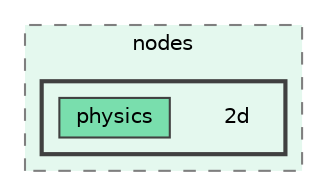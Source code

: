 digraph "LilyPadEngine/src/LilyPad/scene/nodes/2d"
{
 // LATEX_PDF_SIZE
  bgcolor="transparent";
  edge [fontname=Helvetica,fontsize=10,labelfontname=Helvetica,labelfontsize=10];
  node [fontname=Helvetica,fontsize=10,shape=box,height=0.2,width=0.4];
  compound=true
  subgraph clusterdir_4a69737308428a2189801b4976ee536c {
    graph [ bgcolor="#e4f8ee", pencolor="grey50", label="nodes", fontname=Helvetica,fontsize=10 style="filled,dashed", URL="dir_4a69737308428a2189801b4976ee536c.html",tooltip=""]
  subgraph clusterdir_5f11c05dc287bfa9235b953cf6969b3e {
    graph [ bgcolor="#e4f8ee", pencolor="grey25", label="", fontname=Helvetica,fontsize=10 style="filled,bold", URL="dir_5f11c05dc287bfa9235b953cf6969b3e.html",tooltip=""]
    dir_5f11c05dc287bfa9235b953cf6969b3e [shape=plaintext, label="2d"];
  dir_535675897de309da365978822cb80039 [label="physics", fillcolor="#79dead", color="grey25", style="filled", URL="dir_535675897de309da365978822cb80039.html",tooltip=""];
  }
  }
}

